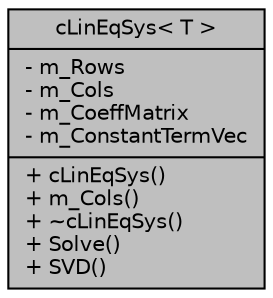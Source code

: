 digraph G
{
  edge [fontname="Helvetica",fontsize="10",labelfontname="Helvetica",labelfontsize="10"];
  node [fontname="Helvetica",fontsize="10",shape=record];
  Node1 [label="{cLinEqSys\< T \>\n|- m_Rows\l- m_Cols\l- m_CoeffMatrix\l- m_ConstantTermVec\l|+ cLinEqSys()\l+ m_Cols()\l+ ~cLinEqSys()\l+ Solve()\l+ SVD()\l}",height=0.2,width=0.4,color="black", fillcolor="grey75", style="filled" fontcolor="black"];
}

